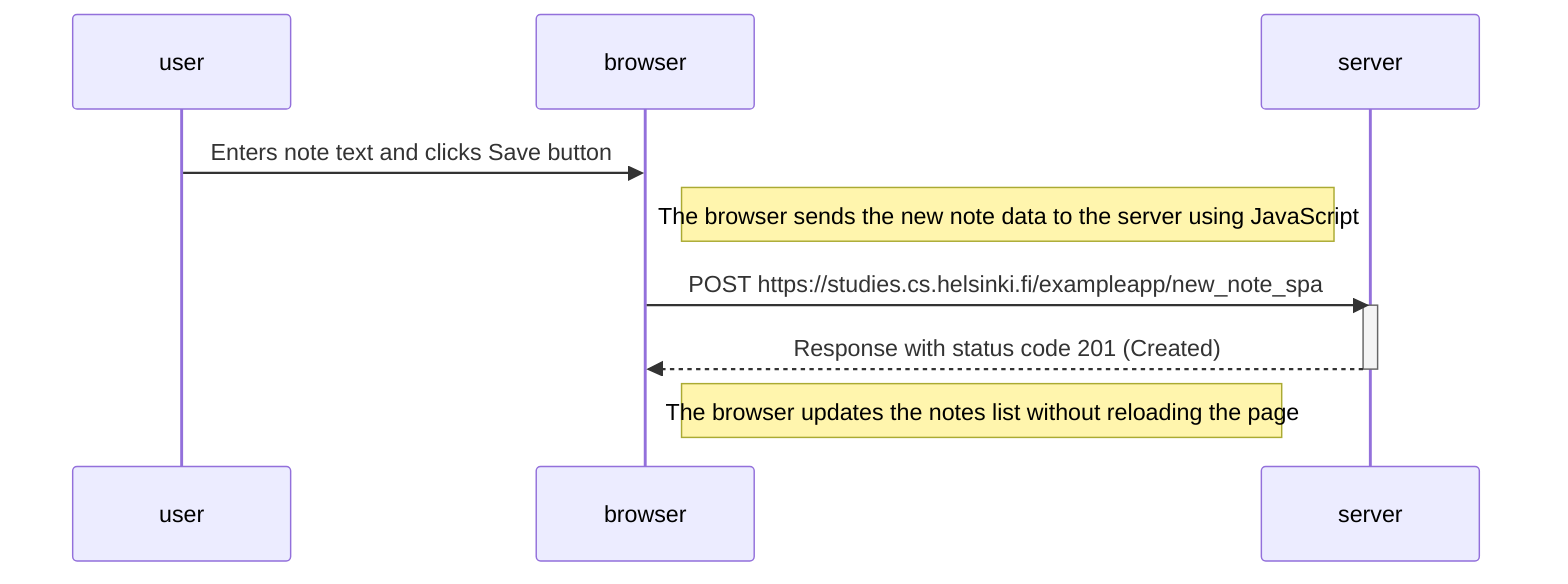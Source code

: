 sequenceDiagram
    participant user
    participant browser
    participant server

    user->>browser: Enters note text and clicks Save button

    Note right of browser: The browser sends the new note data to the server using JavaScript

    browser->>server: POST https://studies.cs.helsinki.fi/exampleapp/new_note_spa
    activate server
    server-->>browser: Response with status code 201 (Created)
    deactivate server

    Note right of browser: The browser updates the notes list without reloading the page